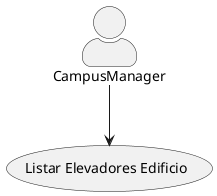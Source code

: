 @startuml
skinparam actorStyle awesome
:CampusManager: --> (Use)

"Listar Elevadores Edificio" as (Use)

@enduml
